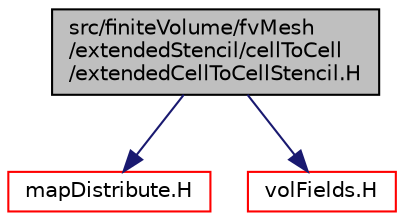 digraph "src/finiteVolume/fvMesh/extendedStencil/cellToCell/extendedCellToCellStencil.H"
{
  bgcolor="transparent";
  edge [fontname="Helvetica",fontsize="10",labelfontname="Helvetica",labelfontsize="10"];
  node [fontname="Helvetica",fontsize="10",shape=record];
  Node0 [label="src/finiteVolume/fvMesh\l/extendedStencil/cellToCell\l/extendedCellToCellStencil.H",height=0.2,width=0.4,color="black", fillcolor="grey75", style="filled", fontcolor="black"];
  Node0 -> Node1 [color="midnightblue",fontsize="10",style="solid",fontname="Helvetica"];
  Node1 [label="mapDistribute.H",height=0.2,width=0.4,color="red",URL="$a12335.html"];
  Node0 -> Node183 [color="midnightblue",fontsize="10",style="solid",fontname="Helvetica"];
  Node183 [label="volFields.H",height=0.2,width=0.4,color="red",URL="$a02912.html"];
}
